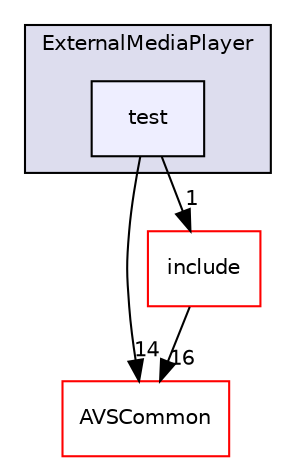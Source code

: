 digraph "/workplace/avs-device-sdk/CapabilityAgents/ExternalMediaPlayer/test" {
  compound=true
  node [ fontsize="10", fontname="Helvetica"];
  edge [ labelfontsize="10", labelfontname="Helvetica"];
  subgraph clusterdir_a76b392fe5ef3dcdb4d5296d7cae461e {
    graph [ bgcolor="#ddddee", pencolor="black", label="ExternalMediaPlayer" fontname="Helvetica", fontsize="10", URL="dir_a76b392fe5ef3dcdb4d5296d7cae461e.html"]
  dir_7703af938eacf75384f831dda6ee3006 [shape=box, label="test", style="filled", fillcolor="#eeeeff", pencolor="black", URL="dir_7703af938eacf75384f831dda6ee3006.html"];
  }
  dir_13e65effb2bde530b17b3d5eefcd0266 [shape=box label="AVSCommon" fillcolor="white" style="filled" color="red" URL="dir_13e65effb2bde530b17b3d5eefcd0266.html"];
  dir_68d5dfd4dd8e84823fb789e3f3a36d40 [shape=box label="include" fillcolor="white" style="filled" color="red" URL="dir_68d5dfd4dd8e84823fb789e3f3a36d40.html"];
  dir_7703af938eacf75384f831dda6ee3006->dir_13e65effb2bde530b17b3d5eefcd0266 [headlabel="14", labeldistance=1.5 headhref="dir_000166_000015.html"];
  dir_7703af938eacf75384f831dda6ee3006->dir_68d5dfd4dd8e84823fb789e3f3a36d40 [headlabel="1", labeldistance=1.5 headhref="dir_000166_000163.html"];
  dir_68d5dfd4dd8e84823fb789e3f3a36d40->dir_13e65effb2bde530b17b3d5eefcd0266 [headlabel="16", labeldistance=1.5 headhref="dir_000163_000015.html"];
}
